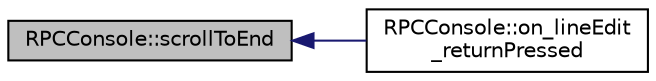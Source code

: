 digraph "RPCConsole::scrollToEnd"
{
  edge [fontname="Helvetica",fontsize="10",labelfontname="Helvetica",labelfontsize="10"];
  node [fontname="Helvetica",fontsize="10",shape=record];
  rankdir="LR";
  Node130 [label="RPCConsole::scrollToEnd",height=0.2,width=0.4,color="black", fillcolor="grey75", style="filled", fontcolor="black"];
  Node130 -> Node131 [dir="back",color="midnightblue",fontsize="10",style="solid",fontname="Helvetica"];
  Node131 [label="RPCConsole::on_lineEdit\l_returnPressed",height=0.2,width=0.4,color="black", fillcolor="white", style="filled",URL="$d7/de8/class_r_p_c_console.html#a2ab27700348f83acaee6ceb7c22225f8"];
}

